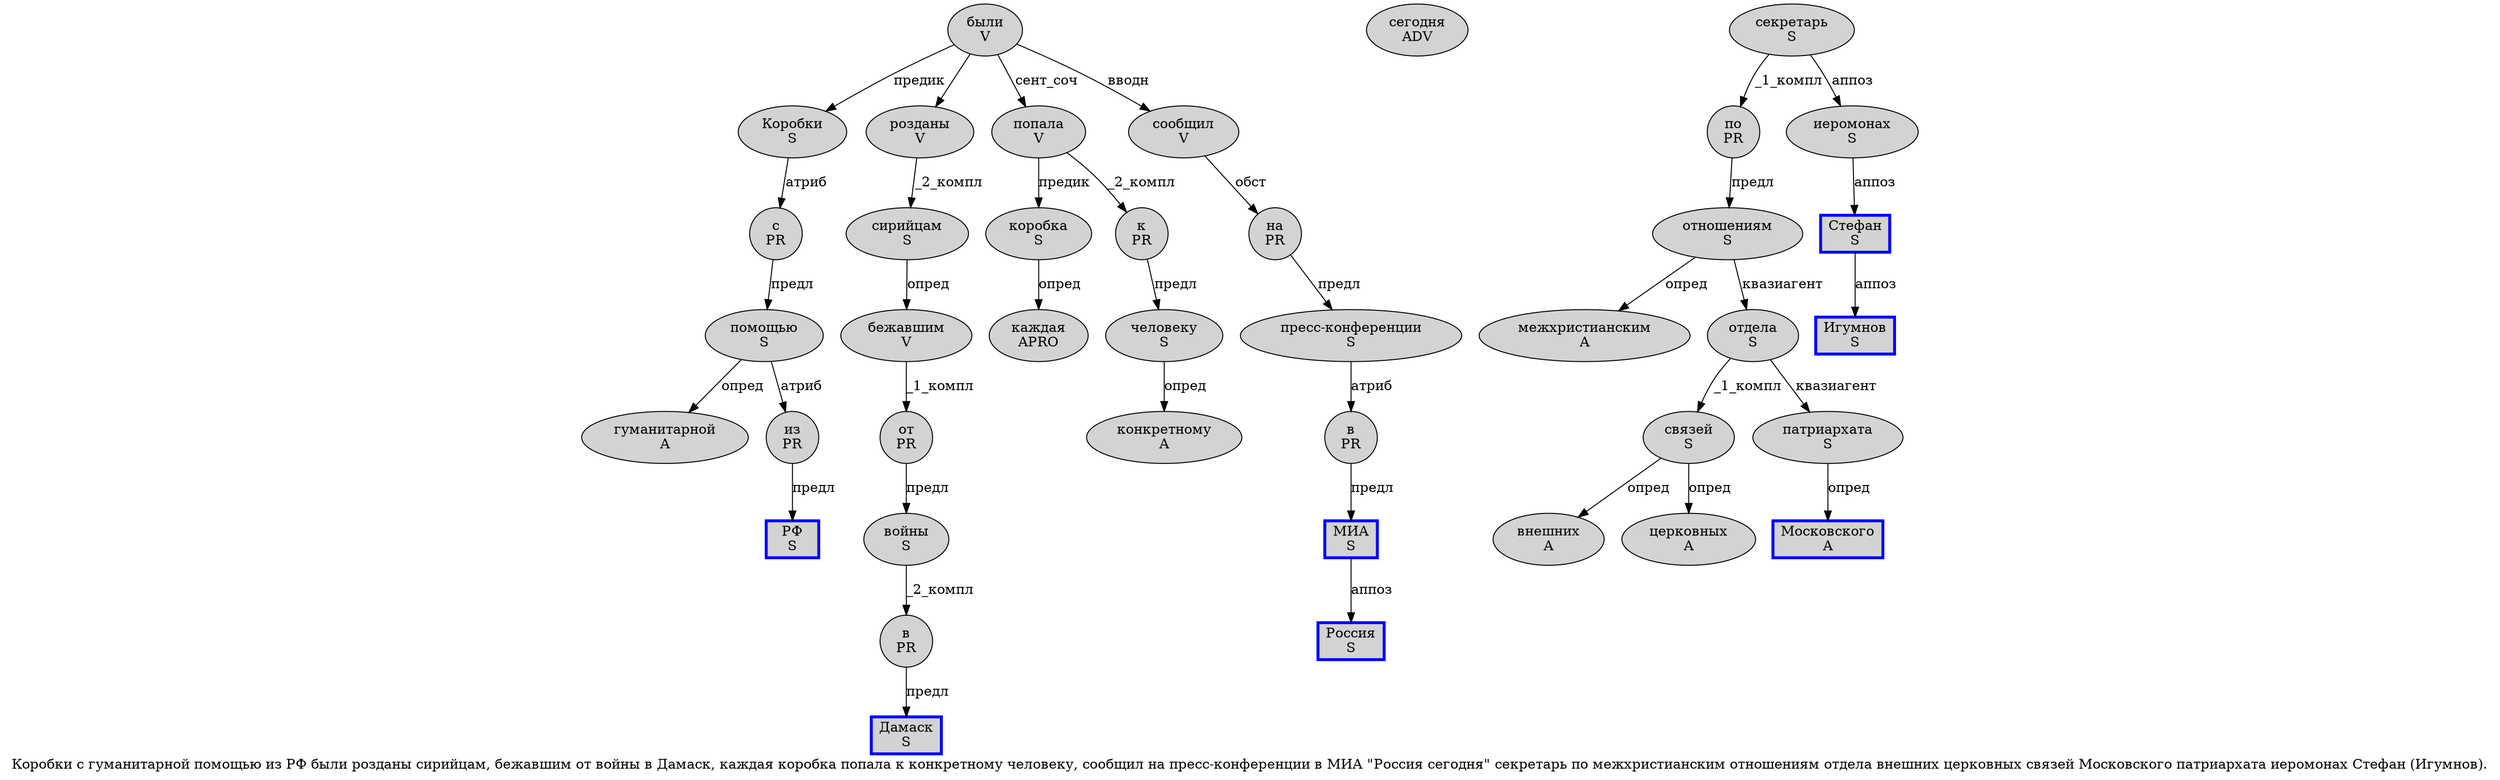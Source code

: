 digraph SENTENCE_694 {
	graph [label="Коробки с гуманитарной помощью из РФ были розданы сирийцам, бежавшим от войны в Дамаск, каждая коробка попала к конкретному человеку, сообщил на пресс-конференции в МИА \"Россия сегодня\" секретарь по межхристианским отношениям отдела внешних церковных связей Московского патриархата иеромонах Стефан (Игумнов)."]
	node [style=filled]
		0 [label="Коробки
S" color="" fillcolor=lightgray penwidth=1 shape=ellipse]
		1 [label="с
PR" color="" fillcolor=lightgray penwidth=1 shape=ellipse]
		2 [label="гуманитарной
A" color="" fillcolor=lightgray penwidth=1 shape=ellipse]
		3 [label="помощью
S" color="" fillcolor=lightgray penwidth=1 shape=ellipse]
		4 [label="из
PR" color="" fillcolor=lightgray penwidth=1 shape=ellipse]
		5 [label="РФ
S" color=blue fillcolor=lightgray penwidth=3 shape=box]
		6 [label="были
V" color="" fillcolor=lightgray penwidth=1 shape=ellipse]
		7 [label="розданы
V" color="" fillcolor=lightgray penwidth=1 shape=ellipse]
		8 [label="сирийцам
S" color="" fillcolor=lightgray penwidth=1 shape=ellipse]
		10 [label="бежавшим
V" color="" fillcolor=lightgray penwidth=1 shape=ellipse]
		11 [label="от
PR" color="" fillcolor=lightgray penwidth=1 shape=ellipse]
		12 [label="войны
S" color="" fillcolor=lightgray penwidth=1 shape=ellipse]
		13 [label="в
PR" color="" fillcolor=lightgray penwidth=1 shape=ellipse]
		14 [label="Дамаск
S" color=blue fillcolor=lightgray penwidth=3 shape=box]
		16 [label="каждая
APRO" color="" fillcolor=lightgray penwidth=1 shape=ellipse]
		17 [label="коробка
S" color="" fillcolor=lightgray penwidth=1 shape=ellipse]
		18 [label="попала
V" color="" fillcolor=lightgray penwidth=1 shape=ellipse]
		19 [label="к
PR" color="" fillcolor=lightgray penwidth=1 shape=ellipse]
		20 [label="конкретному
A" color="" fillcolor=lightgray penwidth=1 shape=ellipse]
		21 [label="человеку
S" color="" fillcolor=lightgray penwidth=1 shape=ellipse]
		23 [label="сообщил
V" color="" fillcolor=lightgray penwidth=1 shape=ellipse]
		24 [label="на
PR" color="" fillcolor=lightgray penwidth=1 shape=ellipse]
		25 [label="пресс-конференции
S" color="" fillcolor=lightgray penwidth=1 shape=ellipse]
		26 [label="в
PR" color="" fillcolor=lightgray penwidth=1 shape=ellipse]
		27 [label="МИА
S" color=blue fillcolor=lightgray penwidth=3 shape=box]
		29 [label="Россия
S" color=blue fillcolor=lightgray penwidth=3 shape=box]
		30 [label="сегодня
ADV" color="" fillcolor=lightgray penwidth=1 shape=ellipse]
		32 [label="секретарь
S" color="" fillcolor=lightgray penwidth=1 shape=ellipse]
		33 [label="по
PR" color="" fillcolor=lightgray penwidth=1 shape=ellipse]
		34 [label="межхристианским
A" color="" fillcolor=lightgray penwidth=1 shape=ellipse]
		35 [label="отношениям
S" color="" fillcolor=lightgray penwidth=1 shape=ellipse]
		36 [label="отдела
S" color="" fillcolor=lightgray penwidth=1 shape=ellipse]
		37 [label="внешних
A" color="" fillcolor=lightgray penwidth=1 shape=ellipse]
		38 [label="церковных
A" color="" fillcolor=lightgray penwidth=1 shape=ellipse]
		39 [label="связей
S" color="" fillcolor=lightgray penwidth=1 shape=ellipse]
		40 [label="Московского
A" color=blue fillcolor=lightgray penwidth=3 shape=box]
		41 [label="патриархата
S" color="" fillcolor=lightgray penwidth=1 shape=ellipse]
		42 [label="иеромонах
S" color="" fillcolor=lightgray penwidth=1 shape=ellipse]
		43 [label="Стефан
S" color=blue fillcolor=lightgray penwidth=3 shape=box]
		45 [label="Игумнов
S" color=blue fillcolor=lightgray penwidth=3 shape=box]
			35 -> 34 [label="опред"]
			35 -> 36 [label="квазиагент"]
			3 -> 2 [label="опред"]
			3 -> 4 [label="атриб"]
			24 -> 25 [label="предл"]
			21 -> 20 [label="опред"]
			10 -> 11 [label="_1_компл"]
			1 -> 3 [label="предл"]
			23 -> 24 [label="обст"]
			42 -> 43 [label="аппоз"]
			27 -> 29 [label="аппоз"]
			25 -> 26 [label="атриб"]
			13 -> 14 [label="предл"]
			7 -> 8 [label="_2_компл"]
			17 -> 16 [label="опред"]
			8 -> 10 [label="опред"]
			39 -> 37 [label="опред"]
			39 -> 38 [label="опред"]
			0 -> 1 [label="атриб"]
			11 -> 12 [label="предл"]
			18 -> 17 [label="предик"]
			18 -> 19 [label="_2_компл"]
			36 -> 39 [label="_1_компл"]
			36 -> 41 [label="квазиагент"]
			43 -> 45 [label="аппоз"]
			41 -> 40 [label="опред"]
			12 -> 13 [label="_2_компл"]
			32 -> 33 [label="_1_компл"]
			32 -> 42 [label="аппоз"]
			26 -> 27 [label="предл"]
			19 -> 21 [label="предл"]
			4 -> 5 [label="предл"]
			33 -> 35 [label="предл"]
			6 -> 0 [label="предик"]
			6 -> 7
			6 -> 18 [label="сент_соч"]
			6 -> 23 [label="вводн"]
}
